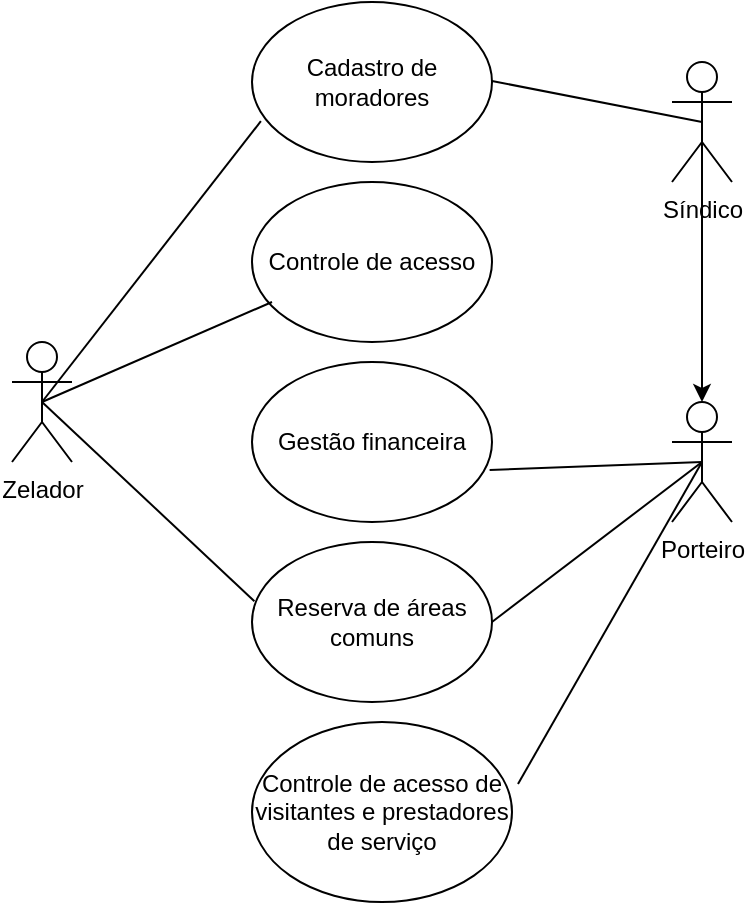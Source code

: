 <mxfile version="22.0.2" type="github">
  <diagram name="Página-1" id="2-yxLEGiWLPIENzrTkYZ">
    <mxGraphModel dx="1042" dy="569" grid="1" gridSize="10" guides="1" tooltips="1" connect="1" arrows="1" fold="1" page="1" pageScale="1" pageWidth="827" pageHeight="1169" math="0" shadow="0">
      <root>
        <mxCell id="0" />
        <mxCell id="1" parent="0" />
        <mxCell id="pJED6RaBbz046Kd6s2tO-1" value="Zelador" style="shape=umlActor;verticalLabelPosition=bottom;verticalAlign=top;html=1;outlineConnect=0;" vertex="1" parent="1">
          <mxGeometry x="40" y="190" width="30" height="60" as="geometry" />
        </mxCell>
        <mxCell id="pJED6RaBbz046Kd6s2tO-2" value="Cadastro de moradores" style="ellipse;whiteSpace=wrap;html=1;" vertex="1" parent="1">
          <mxGeometry x="160" y="20" width="120" height="80" as="geometry" />
        </mxCell>
        <mxCell id="pJED6RaBbz046Kd6s2tO-5" value="Controle de acesso de visitantes e prestadores de serviço" style="ellipse;whiteSpace=wrap;html=1;" vertex="1" parent="1">
          <mxGeometry x="160" y="380" width="130" height="90" as="geometry" />
        </mxCell>
        <mxCell id="pJED6RaBbz046Kd6s2tO-6" value="Controle de acesso" style="ellipse;whiteSpace=wrap;html=1;" vertex="1" parent="1">
          <mxGeometry x="160" y="110" width="120" height="80" as="geometry" />
        </mxCell>
        <mxCell id="pJED6RaBbz046Kd6s2tO-7" value="Gestão financeira" style="ellipse;whiteSpace=wrap;html=1;" vertex="1" parent="1">
          <mxGeometry x="160" y="200" width="120" height="80" as="geometry" />
        </mxCell>
        <mxCell id="pJED6RaBbz046Kd6s2tO-8" value="Reserva de áreas comuns" style="ellipse;whiteSpace=wrap;html=1;" vertex="1" parent="1">
          <mxGeometry x="160" y="290" width="120" height="80" as="geometry" />
        </mxCell>
        <mxCell id="pJED6RaBbz046Kd6s2tO-25" value="" style="edgeStyle=orthogonalEdgeStyle;rounded=0;orthogonalLoop=1;jettySize=auto;html=1;exitX=0.5;exitY=0.5;exitDx=0;exitDy=0;exitPerimeter=0;" edge="1" parent="1" source="pJED6RaBbz046Kd6s2tO-12" target="pJED6RaBbz046Kd6s2tO-24">
          <mxGeometry relative="1" as="geometry">
            <mxPoint x="385" y="120" as="sourcePoint" />
          </mxGeometry>
        </mxCell>
        <mxCell id="pJED6RaBbz046Kd6s2tO-12" value="Síndico" style="shape=umlActor;verticalLabelPosition=bottom;verticalAlign=top;html=1;outlineConnect=0;" vertex="1" parent="1">
          <mxGeometry x="370" y="50" width="30" height="60" as="geometry" />
        </mxCell>
        <mxCell id="pJED6RaBbz046Kd6s2tO-13" value="" style="endArrow=none;html=1;rounded=0;entryX=1;entryY=0.5;entryDx=0;entryDy=0;exitX=0.5;exitY=0.5;exitDx=0;exitDy=0;exitPerimeter=0;" edge="1" parent="1" source="pJED6RaBbz046Kd6s2tO-24" target="pJED6RaBbz046Kd6s2tO-8">
          <mxGeometry width="50" height="50" relative="1" as="geometry">
            <mxPoint x="360" y="330" as="sourcePoint" />
            <mxPoint x="440" y="270" as="targetPoint" />
          </mxGeometry>
        </mxCell>
        <mxCell id="pJED6RaBbz046Kd6s2tO-14" value="" style="endArrow=none;html=1;rounded=0;exitX=1.023;exitY=0.345;exitDx=0;exitDy=0;exitPerimeter=0;entryX=0.5;entryY=0.5;entryDx=0;entryDy=0;entryPerimeter=0;" edge="1" parent="1" source="pJED6RaBbz046Kd6s2tO-5" target="pJED6RaBbz046Kd6s2tO-24">
          <mxGeometry width="50" height="50" relative="1" as="geometry">
            <mxPoint x="310" y="380" as="sourcePoint" />
            <mxPoint x="360" y="330" as="targetPoint" />
          </mxGeometry>
        </mxCell>
        <mxCell id="pJED6RaBbz046Kd6s2tO-15" value="" style="endArrow=none;html=1;rounded=0;entryX=0.99;entryY=0.675;entryDx=0;entryDy=0;entryPerimeter=0;exitX=0.5;exitY=0.5;exitDx=0;exitDy=0;exitPerimeter=0;" edge="1" parent="1" source="pJED6RaBbz046Kd6s2tO-24" target="pJED6RaBbz046Kd6s2tO-7">
          <mxGeometry width="50" height="50" relative="1" as="geometry">
            <mxPoint x="360" y="330" as="sourcePoint" />
            <mxPoint x="410" y="280" as="targetPoint" />
          </mxGeometry>
        </mxCell>
        <mxCell id="pJED6RaBbz046Kd6s2tO-16" value="" style="endArrow=none;html=1;rounded=0;entryX=0.037;entryY=0.745;entryDx=0;entryDy=0;entryPerimeter=0;exitX=0.5;exitY=0.5;exitDx=0;exitDy=0;exitPerimeter=0;" edge="1" parent="1" source="pJED6RaBbz046Kd6s2tO-1" target="pJED6RaBbz046Kd6s2tO-2">
          <mxGeometry width="50" height="50" relative="1" as="geometry">
            <mxPoint x="80" y="240" as="sourcePoint" />
            <mxPoint x="160" y="160" as="targetPoint" />
          </mxGeometry>
        </mxCell>
        <mxCell id="pJED6RaBbz046Kd6s2tO-17" value="" style="endArrow=none;html=1;rounded=0;entryX=0.01;entryY=0.37;entryDx=0;entryDy=0;entryPerimeter=0;exitX=0.5;exitY=0.5;exitDx=0;exitDy=0;exitPerimeter=0;" edge="1" parent="1" source="pJED6RaBbz046Kd6s2tO-1" target="pJED6RaBbz046Kd6s2tO-8">
          <mxGeometry width="50" height="50" relative="1" as="geometry">
            <mxPoint x="80" y="240" as="sourcePoint" />
            <mxPoint x="170" y="170" as="targetPoint" />
          </mxGeometry>
        </mxCell>
        <mxCell id="pJED6RaBbz046Kd6s2tO-18" value="" style="endArrow=none;html=1;rounded=0;exitX=0.5;exitY=0.5;exitDx=0;exitDy=0;exitPerimeter=0;" edge="1" parent="1" source="pJED6RaBbz046Kd6s2tO-1">
          <mxGeometry width="50" height="50" relative="1" as="geometry">
            <mxPoint x="80" y="240" as="sourcePoint" />
            <mxPoint x="170" y="170" as="targetPoint" />
          </mxGeometry>
        </mxCell>
        <mxCell id="pJED6RaBbz046Kd6s2tO-21" value="" style="endArrow=none;html=1;rounded=0;entryX=0.5;entryY=0.5;entryDx=0;entryDy=0;entryPerimeter=0;" edge="1" parent="1" target="pJED6RaBbz046Kd6s2tO-12">
          <mxGeometry width="50" height="50" relative="1" as="geometry">
            <mxPoint x="280" y="59.5" as="sourcePoint" />
            <mxPoint x="360" y="59.5" as="targetPoint" />
          </mxGeometry>
        </mxCell>
        <mxCell id="pJED6RaBbz046Kd6s2tO-24" value="Porteiro" style="shape=umlActor;verticalLabelPosition=bottom;verticalAlign=top;html=1;outlineConnect=0;" vertex="1" parent="1">
          <mxGeometry x="370" y="220" width="30" height="60" as="geometry" />
        </mxCell>
      </root>
    </mxGraphModel>
  </diagram>
</mxfile>
